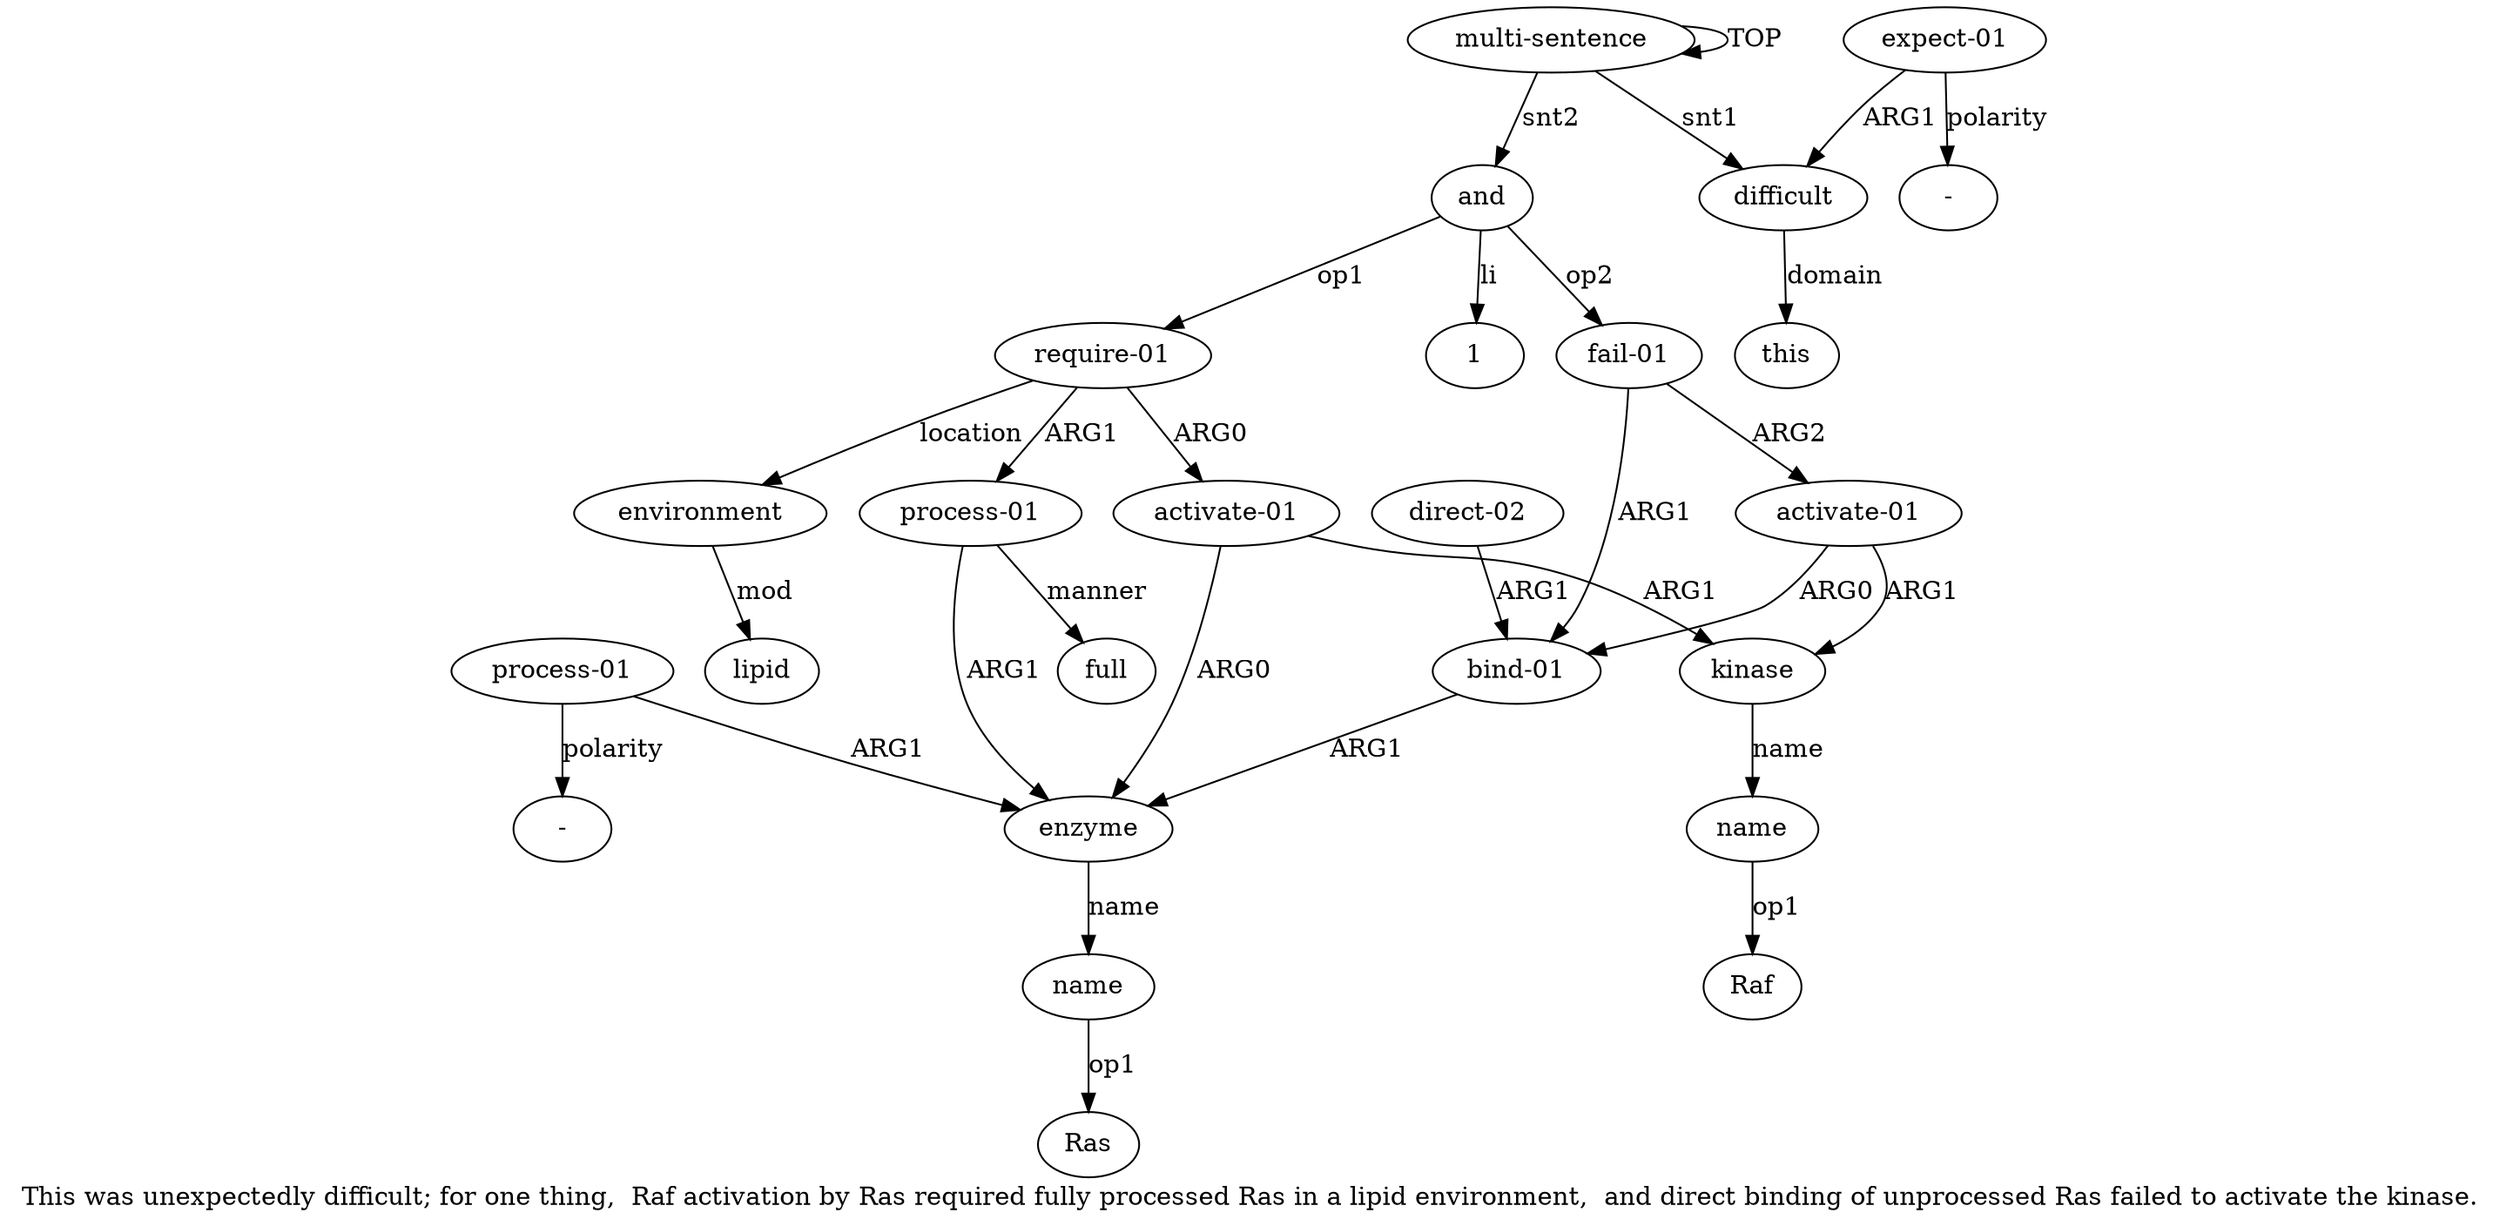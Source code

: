 digraph  {
	graph [label="This was unexpectedly difficult; for one thing,  Raf activation by Ras required fully processed Ras in a lipid environment,  and \
direct binding of unprocessed Ras failed to activate the kinase."];
	node [label="\N"];
	a20	 [color=black,
		gold_ind=20,
		gold_label=1,
		label=1,
		test_ind=20,
		test_label=1];
	"a17 -"	 [color=black,
		gold_ind=-1,
		gold_label="-",
		label="-",
		test_ind=-1,
		test_label="-"];
	"a16 Ras"	 [color=black,
		gold_ind=-1,
		gold_label=Ras,
		label=Ras,
		test_ind=-1,
		test_label=Ras];
	"a3 -"	 [color=black,
		gold_ind=-1,
		gold_label="-",
		label="-",
		test_ind=-1,
		test_label="-"];
	"a8 Raf"	 [color=black,
		gold_ind=-1,
		gold_label=Raf,
		label=Raf,
		test_ind=-1,
		test_label=Raf];
	a15	 [color=black,
		gold_ind=15,
		gold_label=enzyme,
		label=enzyme,
		test_ind=15,
		test_label=enzyme];
	a16	 [color=black,
		gold_ind=16,
		gold_label=name,
		label=name,
		test_ind=16,
		test_label=name];
	a15 -> a16 [key=0,
	color=black,
	gold_label=name,
	label=name,
	test_label=name];
a14 [color=black,
	gold_ind=14,
	gold_label="bind-01",
	label="bind-01",
	test_ind=14,
	test_label="bind-01"];
a14 -> a15 [key=0,
color=black,
gold_label=ARG1,
label=ARG1,
test_label=ARG1];
a17 [color=black,
gold_ind=17,
gold_label="process-01",
label="process-01",
test_ind=17,
test_label="process-01"];
a17 -> "a17 -" [key=0,
color=black,
gold_label=polarity,
label=polarity,
test_label=polarity];
a17 -> a15 [key=0,
color=black,
gold_label=ARG1,
label=ARG1,
test_label=ARG1];
a16 -> "a16 Ras" [key=0,
color=black,
gold_label=op1,
label=op1,
test_label=op1];
a11 [color=black,
gold_ind=11,
gold_label=environment,
label=environment,
test_ind=11,
test_label=environment];
a12 [color=black,
gold_ind=12,
gold_label=lipid,
label=lipid,
test_ind=12,
test_label=lipid];
a11 -> a12 [key=0,
color=black,
gold_label=mod,
label=mod,
test_label=mod];
a10 [color=black,
gold_ind=10,
gold_label=full,
label=full,
test_ind=10,
test_label=full];
a13 [color=black,
gold_ind=13,
gold_label="fail-01",
label="fail-01",
test_ind=13,
test_label="fail-01"];
a13 -> a14 [key=0,
color=black,
gold_label=ARG1,
label=ARG1,
test_label=ARG1];
a19 [color=black,
gold_ind=19,
gold_label="activate-01",
label="activate-01",
test_ind=19,
test_label="activate-01"];
a13 -> a19 [key=0,
color=black,
gold_label=ARG2,
label=ARG2,
test_label=ARG2];
a19 -> a14 [key=0,
color=black,
gold_label=ARG0,
label=ARG0,
test_label=ARG0];
a7 [color=black,
gold_ind=7,
gold_label=kinase,
label=kinase,
test_ind=7,
test_label=kinase];
a19 -> a7 [key=0,
color=black,
gold_label=ARG1,
label=ARG1,
test_label=ARG1];
a18 [color=black,
gold_ind=18,
gold_label="direct-02",
label="direct-02",
test_ind=18,
test_label="direct-02"];
a18 -> a14 [key=0,
color=black,
gold_label=ARG1,
label=ARG1,
test_label=ARG1];
a1 [color=black,
gold_ind=1,
gold_label=difficult,
label=difficult,
test_ind=1,
test_label=difficult];
a2 [color=black,
gold_ind=2,
gold_label=this,
label=this,
test_ind=2,
test_label=this];
a1 -> a2 [key=0,
color=black,
gold_label=domain,
label=domain,
test_label=domain];
a0 [color=black,
gold_ind=0,
gold_label="multi-sentence",
label="multi-sentence",
test_ind=0,
test_label="multi-sentence"];
a0 -> a1 [key=0,
color=black,
gold_label=snt1,
label=snt1,
test_label=snt1];
a0 -> a0 [key=0,
color=black,
gold_label=TOP,
label=TOP,
test_label=TOP];
a4 [color=black,
gold_ind=4,
gold_label=and,
label=and,
test_ind=4,
test_label=and];
a0 -> a4 [key=0,
color=black,
gold_label=snt2,
label=snt2,
test_label=snt2];
a3 [color=black,
gold_ind=3,
gold_label="expect-01",
label="expect-01",
test_ind=3,
test_label="expect-01"];
a3 -> "a3 -" [key=0,
color=black,
gold_label=polarity,
label=polarity,
test_label=polarity];
a3 -> a1 [key=0,
color=black,
gold_label=ARG1,
label=ARG1,
test_label=ARG1];
a5 [color=black,
gold_ind=5,
gold_label="require-01",
label="require-01",
test_ind=5,
test_label="require-01"];
a5 -> a11 [key=0,
color=black,
gold_label=location,
label=location,
test_label=location];
a6 [color=black,
gold_ind=6,
gold_label="activate-01",
label="activate-01",
test_ind=6,
test_label="activate-01"];
a5 -> a6 [key=0,
color=black,
gold_label=ARG0,
label=ARG0,
test_label=ARG0];
a9 [color=black,
gold_ind=9,
gold_label="process-01",
label="process-01",
test_ind=9,
test_label="process-01"];
a5 -> a9 [key=0,
color=black,
gold_label=ARG1,
label=ARG1,
test_label=ARG1];
a4 -> a20 [key=0,
color=black,
gold_label=li,
label=li,
test_label=li];
a4 -> a13 [key=0,
color=black,
gold_label=op2,
label=op2,
test_label=op2];
a4 -> a5 [key=0,
color=black,
gold_label=op1,
label=op1,
test_label=op1];
a8 [color=black,
gold_ind=8,
gold_label=name,
label=name,
test_ind=8,
test_label=name];
a7 -> a8 [key=0,
color=black,
gold_label=name,
label=name,
test_label=name];
a6 -> a15 [key=0,
color=black,
gold_label=ARG0,
label=ARG0,
test_label=ARG0];
a6 -> a7 [key=0,
color=black,
gold_label=ARG1,
label=ARG1,
test_label=ARG1];
a9 -> a15 [key=0,
color=black,
gold_label=ARG1,
label=ARG1,
test_label=ARG1];
a9 -> a10 [key=0,
color=black,
gold_label=manner,
label=manner,
test_label=manner];
a8 -> "a8 Raf" [key=0,
color=black,
gold_label=op1,
label=op1,
test_label=op1];
}
